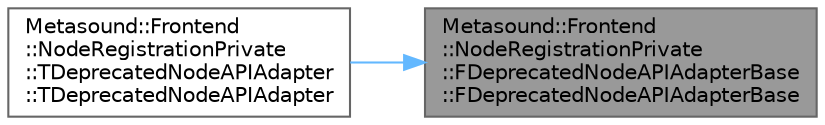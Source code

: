 digraph "Metasound::Frontend::NodeRegistrationPrivate::FDeprecatedNodeAPIAdapterBase::FDeprecatedNodeAPIAdapterBase"
{
 // INTERACTIVE_SVG=YES
 // LATEX_PDF_SIZE
  bgcolor="transparent";
  edge [fontname=Helvetica,fontsize=10,labelfontname=Helvetica,labelfontsize=10];
  node [fontname=Helvetica,fontsize=10,shape=box,height=0.2,width=0.4];
  rankdir="RL";
  Node1 [id="Node000001",label="Metasound::Frontend\l::NodeRegistrationPrivate\l::FDeprecatedNodeAPIAdapterBase\l::FDeprecatedNodeAPIAdapterBase",height=0.2,width=0.4,color="gray40", fillcolor="grey60", style="filled", fontcolor="black",tooltip=" "];
  Node1 -> Node2 [id="edge1_Node000001_Node000002",dir="back",color="steelblue1",style="solid",tooltip=" "];
  Node2 [id="Node000002",label="Metasound::Frontend\l::NodeRegistrationPrivate\l::TDeprecatedNodeAPIAdapter\l::TDeprecatedNodeAPIAdapter",height=0.2,width=0.4,color="grey40", fillcolor="white", style="filled",URL="$d7/dcc/classMetasound_1_1Frontend_1_1NodeRegistrationPrivate_1_1TDeprecatedNodeAPIAdapter.html#a5f49899651217de440b33cad7200dc9b",tooltip=" "];
}
